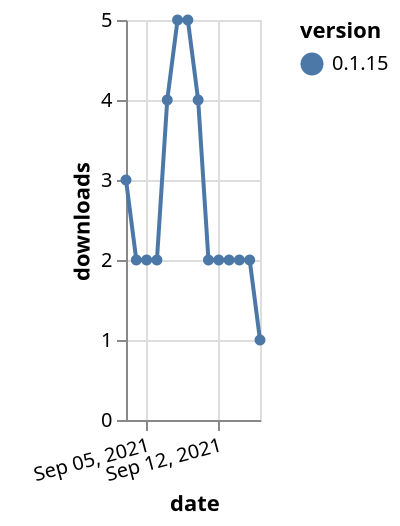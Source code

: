 {"$schema": "https://vega.github.io/schema/vega-lite/v5.json", "description": "A simple bar chart with embedded data.", "data": {"values": [{"date": "2021-09-03", "total": 3248, "delta": 3, "version": "0.1.15"}, {"date": "2021-09-04", "total": 3250, "delta": 2, "version": "0.1.15"}, {"date": "2021-09-05", "total": 3252, "delta": 2, "version": "0.1.15"}, {"date": "2021-09-06", "total": 3254, "delta": 2, "version": "0.1.15"}, {"date": "2021-09-07", "total": 3258, "delta": 4, "version": "0.1.15"}, {"date": "2021-09-08", "total": 3263, "delta": 5, "version": "0.1.15"}, {"date": "2021-09-09", "total": 3268, "delta": 5, "version": "0.1.15"}, {"date": "2021-09-10", "total": 3272, "delta": 4, "version": "0.1.15"}, {"date": "2021-09-11", "total": 3274, "delta": 2, "version": "0.1.15"}, {"date": "2021-09-12", "total": 3276, "delta": 2, "version": "0.1.15"}, {"date": "2021-09-13", "total": 3278, "delta": 2, "version": "0.1.15"}, {"date": "2021-09-14", "total": 3280, "delta": 2, "version": "0.1.15"}, {"date": "2021-09-15", "total": 3282, "delta": 2, "version": "0.1.15"}, {"date": "2021-09-16", "total": 3283, "delta": 1, "version": "0.1.15"}]}, "width": "container", "mark": {"type": "line", "point": {"filled": true}}, "encoding": {"x": {"field": "date", "type": "temporal", "timeUnit": "yearmonthdate", "title": "date", "axis": {"labelAngle": -15}}, "y": {"field": "delta", "type": "quantitative", "title": "downloads"}, "color": {"field": "version", "type": "nominal"}, "tooltip": {"field": "delta"}}}
